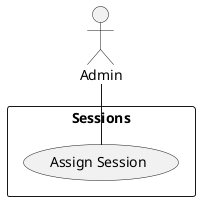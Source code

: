 @startuml CreateSession
actor :Admin:

rectangle "Sessions" {
  (Assign Session) as Assign
}
Admin -- Assign
@enduml

/`
# Participating Actors

- Admin

# Preconditions

- The Admin is authenticated
- Session exists

# Flow of Events
1. Admin clicks edit on existing session
2. admin assigns mentor to session
3. mentor is notified of the change

# Quality Requirements
Should notify the mentor when they get assigned to a session
